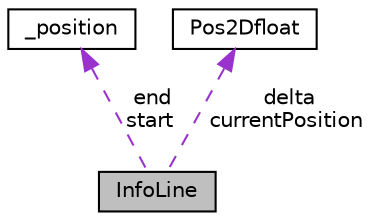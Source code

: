 digraph "InfoLine"
{
 // LATEX_PDF_SIZE
  edge [fontname="Helvetica",fontsize="10",labelfontname="Helvetica",labelfontsize="10"];
  node [fontname="Helvetica",fontsize="10",shape=record];
  Node1 [label="InfoLine",height=0.2,width=0.4,color="black", fillcolor="grey75", style="filled", fontcolor="black",tooltip=" "];
  Node2 -> Node1 [dir="back",color="darkorchid3",fontsize="10",style="dashed",label=" end\nstart" ,fontname="Helvetica"];
  Node2 [label="_position",height=0.2,width=0.4,color="black", fillcolor="white", style="filled",URL="$struct__position.html",tooltip="A structure to represent the position."];
  Node3 -> Node1 [dir="back",color="darkorchid3",fontsize="10",style="dashed",label=" delta\ncurrentPosition" ,fontname="Helvetica"];
  Node3 [label="Pos2Dfloat",height=0.2,width=0.4,color="black", fillcolor="white", style="filled",URL="$structPos2Dfloat.html",tooltip=" "];
}
